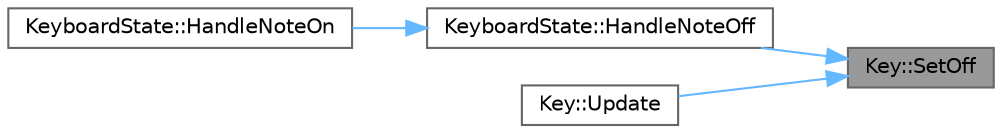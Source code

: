 digraph "Key::SetOff"
{
 // LATEX_PDF_SIZE
  bgcolor="transparent";
  edge [fontname=Helvetica,fontsize=10,labelfontname=Helvetica,labelfontsize=10];
  node [fontname=Helvetica,fontsize=10,shape=box,height=0.2,width=0.4];
  rankdir="RL";
  Node1 [id="Node000001",label="Key::SetOff",height=0.2,width=0.4,color="gray40", fillcolor="grey60", style="filled", fontcolor="black",tooltip=" "];
  Node1 -> Node2 [id="edge1_Node000001_Node000002",dir="back",color="steelblue1",style="solid",tooltip=" "];
  Node2 [id="Node000002",label="KeyboardState::HandleNoteOff",height=0.2,width=0.4,color="grey40", fillcolor="white", style="filled",URL="$db/d37/class_keyboard_state_af3b786ba848c2366f40115cd8765a697.html#af3b786ba848c2366f40115cd8765a697",tooltip=" "];
  Node2 -> Node3 [id="edge2_Node000002_Node000003",dir="back",color="steelblue1",style="solid",tooltip=" "];
  Node3 [id="Node000003",label="KeyboardState::HandleNoteOn",height=0.2,width=0.4,color="grey40", fillcolor="white", style="filled",URL="$db/d37/class_keyboard_state_a6327c48f59e01741fbb2db535ad49c35.html#a6327c48f59e01741fbb2db535ad49c35",tooltip=" "];
  Node1 -> Node4 [id="edge3_Node000001_Node000004",dir="back",color="steelblue1",style="solid",tooltip=" "];
  Node4 [id="Node000004",label="Key::Update",height=0.2,width=0.4,color="grey40", fillcolor="white", style="filled",URL="$db/d42/struct_key_ac841a3966fde8cd5df0eafa0bdcf0cca.html#ac841a3966fde8cd5df0eafa0bdcf0cca",tooltip=" "];
}
